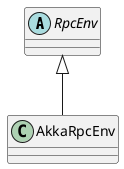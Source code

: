 这里面的东西会不会显示？

@startuml

abstract class RpcEnv
class AkkaRpcEnv

RpcEnv <|-- AkkaRpcEnv



@enduml